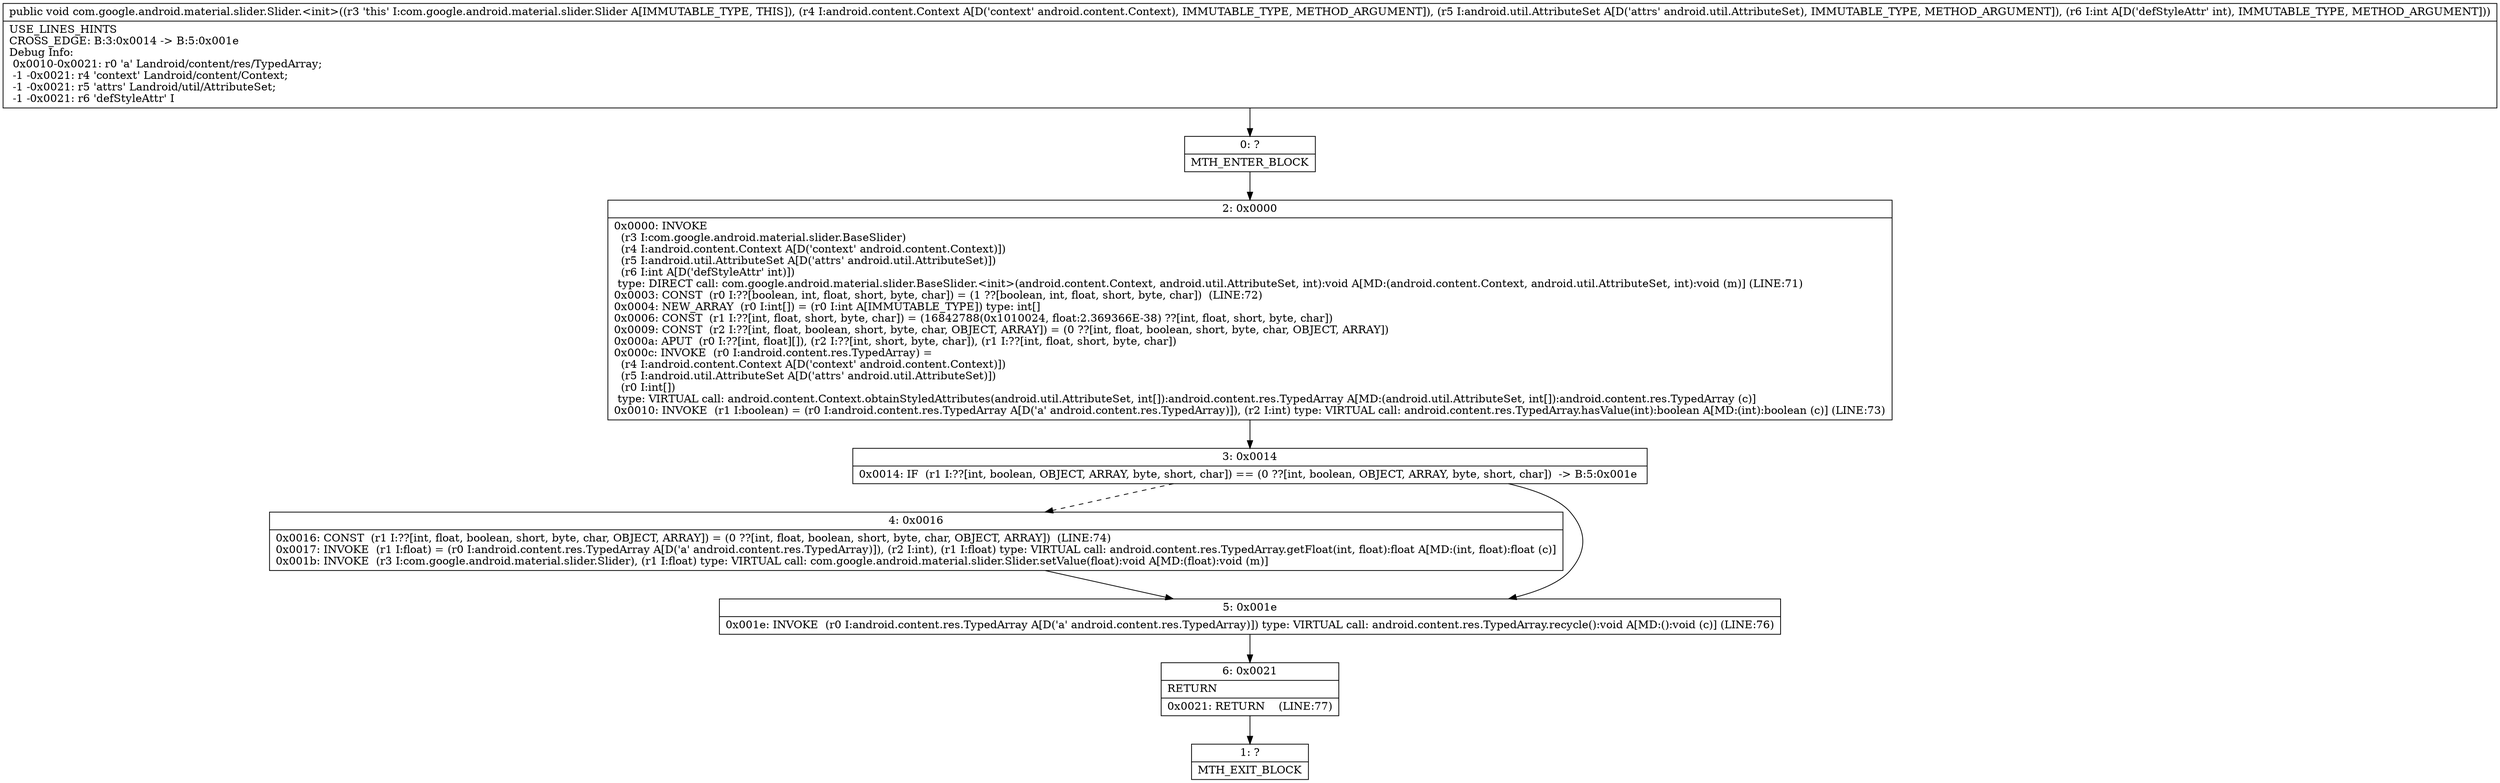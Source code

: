 digraph "CFG forcom.google.android.material.slider.Slider.\<init\>(Landroid\/content\/Context;Landroid\/util\/AttributeSet;I)V" {
Node_0 [shape=record,label="{0\:\ ?|MTH_ENTER_BLOCK\l}"];
Node_2 [shape=record,label="{2\:\ 0x0000|0x0000: INVOKE  \l  (r3 I:com.google.android.material.slider.BaseSlider)\l  (r4 I:android.content.Context A[D('context' android.content.Context)])\l  (r5 I:android.util.AttributeSet A[D('attrs' android.util.AttributeSet)])\l  (r6 I:int A[D('defStyleAttr' int)])\l type: DIRECT call: com.google.android.material.slider.BaseSlider.\<init\>(android.content.Context, android.util.AttributeSet, int):void A[MD:(android.content.Context, android.util.AttributeSet, int):void (m)] (LINE:71)\l0x0003: CONST  (r0 I:??[boolean, int, float, short, byte, char]) = (1 ??[boolean, int, float, short, byte, char])  (LINE:72)\l0x0004: NEW_ARRAY  (r0 I:int[]) = (r0 I:int A[IMMUTABLE_TYPE]) type: int[] \l0x0006: CONST  (r1 I:??[int, float, short, byte, char]) = (16842788(0x1010024, float:2.369366E\-38) ??[int, float, short, byte, char]) \l0x0009: CONST  (r2 I:??[int, float, boolean, short, byte, char, OBJECT, ARRAY]) = (0 ??[int, float, boolean, short, byte, char, OBJECT, ARRAY]) \l0x000a: APUT  (r0 I:??[int, float][]), (r2 I:??[int, short, byte, char]), (r1 I:??[int, float, short, byte, char]) \l0x000c: INVOKE  (r0 I:android.content.res.TypedArray) = \l  (r4 I:android.content.Context A[D('context' android.content.Context)])\l  (r5 I:android.util.AttributeSet A[D('attrs' android.util.AttributeSet)])\l  (r0 I:int[])\l type: VIRTUAL call: android.content.Context.obtainStyledAttributes(android.util.AttributeSet, int[]):android.content.res.TypedArray A[MD:(android.util.AttributeSet, int[]):android.content.res.TypedArray (c)]\l0x0010: INVOKE  (r1 I:boolean) = (r0 I:android.content.res.TypedArray A[D('a' android.content.res.TypedArray)]), (r2 I:int) type: VIRTUAL call: android.content.res.TypedArray.hasValue(int):boolean A[MD:(int):boolean (c)] (LINE:73)\l}"];
Node_3 [shape=record,label="{3\:\ 0x0014|0x0014: IF  (r1 I:??[int, boolean, OBJECT, ARRAY, byte, short, char]) == (0 ??[int, boolean, OBJECT, ARRAY, byte, short, char])  \-\> B:5:0x001e \l}"];
Node_4 [shape=record,label="{4\:\ 0x0016|0x0016: CONST  (r1 I:??[int, float, boolean, short, byte, char, OBJECT, ARRAY]) = (0 ??[int, float, boolean, short, byte, char, OBJECT, ARRAY])  (LINE:74)\l0x0017: INVOKE  (r1 I:float) = (r0 I:android.content.res.TypedArray A[D('a' android.content.res.TypedArray)]), (r2 I:int), (r1 I:float) type: VIRTUAL call: android.content.res.TypedArray.getFloat(int, float):float A[MD:(int, float):float (c)]\l0x001b: INVOKE  (r3 I:com.google.android.material.slider.Slider), (r1 I:float) type: VIRTUAL call: com.google.android.material.slider.Slider.setValue(float):void A[MD:(float):void (m)]\l}"];
Node_5 [shape=record,label="{5\:\ 0x001e|0x001e: INVOKE  (r0 I:android.content.res.TypedArray A[D('a' android.content.res.TypedArray)]) type: VIRTUAL call: android.content.res.TypedArray.recycle():void A[MD:():void (c)] (LINE:76)\l}"];
Node_6 [shape=record,label="{6\:\ 0x0021|RETURN\l|0x0021: RETURN    (LINE:77)\l}"];
Node_1 [shape=record,label="{1\:\ ?|MTH_EXIT_BLOCK\l}"];
MethodNode[shape=record,label="{public void com.google.android.material.slider.Slider.\<init\>((r3 'this' I:com.google.android.material.slider.Slider A[IMMUTABLE_TYPE, THIS]), (r4 I:android.content.Context A[D('context' android.content.Context), IMMUTABLE_TYPE, METHOD_ARGUMENT]), (r5 I:android.util.AttributeSet A[D('attrs' android.util.AttributeSet), IMMUTABLE_TYPE, METHOD_ARGUMENT]), (r6 I:int A[D('defStyleAttr' int), IMMUTABLE_TYPE, METHOD_ARGUMENT]))  | USE_LINES_HINTS\lCROSS_EDGE: B:3:0x0014 \-\> B:5:0x001e\lDebug Info:\l  0x0010\-0x0021: r0 'a' Landroid\/content\/res\/TypedArray;\l  \-1 \-0x0021: r4 'context' Landroid\/content\/Context;\l  \-1 \-0x0021: r5 'attrs' Landroid\/util\/AttributeSet;\l  \-1 \-0x0021: r6 'defStyleAttr' I\l}"];
MethodNode -> Node_0;Node_0 -> Node_2;
Node_2 -> Node_3;
Node_3 -> Node_4[style=dashed];
Node_3 -> Node_5;
Node_4 -> Node_5;
Node_5 -> Node_6;
Node_6 -> Node_1;
}

